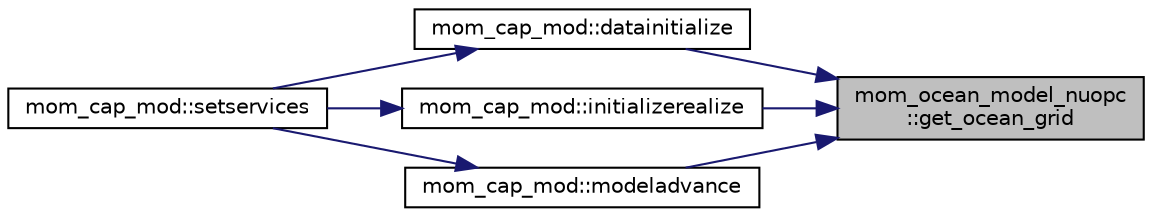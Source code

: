 digraph "mom_ocean_model_nuopc::get_ocean_grid"
{
 // INTERACTIVE_SVG=YES
 // LATEX_PDF_SIZE
  edge [fontname="Helvetica",fontsize="10",labelfontname="Helvetica",labelfontsize="10"];
  node [fontname="Helvetica",fontsize="10",shape=record];
  rankdir="RL";
  Node1 [label="mom_ocean_model_nuopc\l::get_ocean_grid",height=0.2,width=0.4,color="black", fillcolor="grey75", style="filled", fontcolor="black",tooltip=" "];
  Node1 -> Node2 [dir="back",color="midnightblue",fontsize="10",style="solid",fontname="Helvetica"];
  Node2 [label="mom_cap_mod::datainitialize",height=0.2,width=0.4,color="black", fillcolor="white", style="filled",URL="$namespacemom__cap__mod.html#acadf328859aac6eb57b5c508f3f73b61",tooltip="TODO."];
  Node2 -> Node3 [dir="back",color="midnightblue",fontsize="10",style="solid",fontname="Helvetica"];
  Node3 [label="mom_cap_mod::setservices",height=0.2,width=0.4,color="black", fillcolor="white", style="filled",URL="$namespacemom__cap__mod.html#ae0439afc4c901d9850515768bdaaed09",tooltip="NUOPC SetService method is the only public entry point. SetServices registers all of the user-provide..."];
  Node1 -> Node4 [dir="back",color="midnightblue",fontsize="10",style="solid",fontname="Helvetica"];
  Node4 [label="mom_cap_mod::initializerealize",height=0.2,width=0.4,color="black", fillcolor="white", style="filled",URL="$namespacemom__cap__mod.html#a11baa4d10abcce4225eb074a2c23e398",tooltip="Called by NUOPC to realize import and export fields. \"Realizing\" a field means that its grid has been..."];
  Node4 -> Node3 [dir="back",color="midnightblue",fontsize="10",style="solid",fontname="Helvetica"];
  Node1 -> Node5 [dir="back",color="midnightblue",fontsize="10",style="solid",fontname="Helvetica"];
  Node5 [label="mom_cap_mod::modeladvance",height=0.2,width=0.4,color="black", fillcolor="white", style="filled",URL="$namespacemom__cap__mod.html#aecd83368409a9c059ca3313e25391a0b",tooltip="Called by NUOPC to advance the model a single timestep."];
  Node5 -> Node3 [dir="back",color="midnightblue",fontsize="10",style="solid",fontname="Helvetica"];
}
